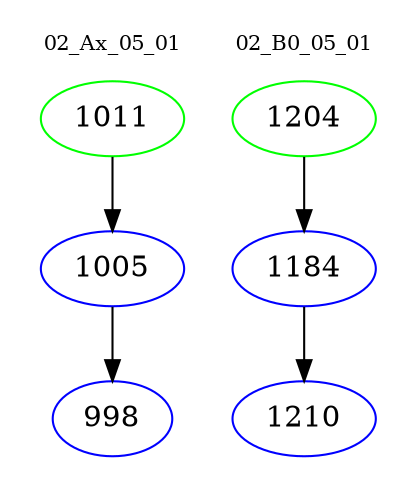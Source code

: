 digraph{
subgraph cluster_0 {
color = white
label = "02_Ax_05_01";
fontsize=10;
T0_1011 [label="1011", color="green"]
T0_1011 -> T0_1005 [color="black"]
T0_1005 [label="1005", color="blue"]
T0_1005 -> T0_998 [color="black"]
T0_998 [label="998", color="blue"]
}
subgraph cluster_1 {
color = white
label = "02_B0_05_01";
fontsize=10;
T1_1204 [label="1204", color="green"]
T1_1204 -> T1_1184 [color="black"]
T1_1184 [label="1184", color="blue"]
T1_1184 -> T1_1210 [color="black"]
T1_1210 [label="1210", color="blue"]
}
}
